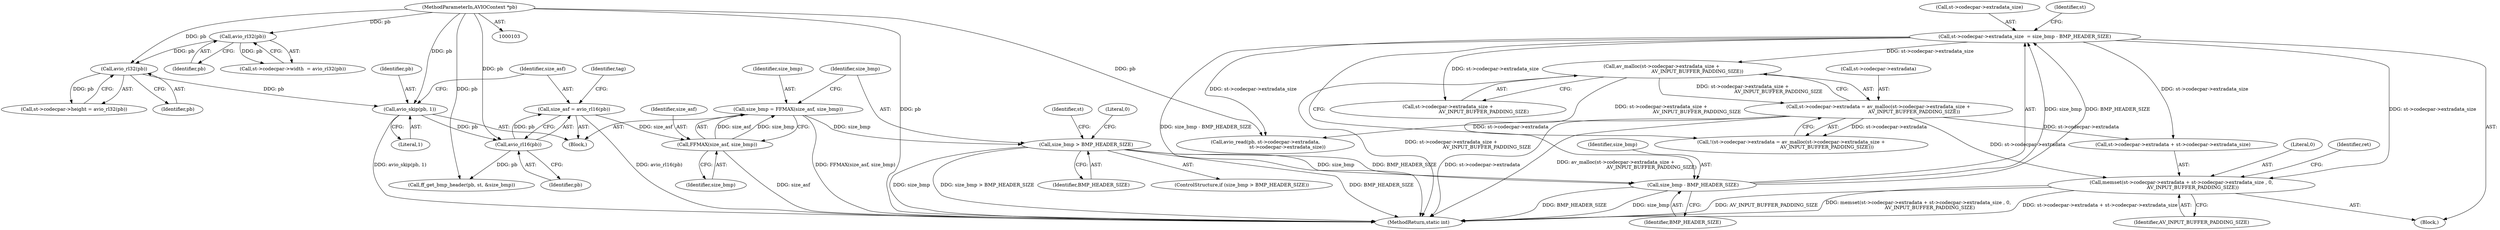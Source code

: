 digraph "1_FFmpeg_2b46ebdbff1d8dec7a3d8ea280a612b91a582869@API" {
"1000203" [label="(Call,memset(st->codecpar->extradata + st->codecpar->extradata_size , 0,\n               AV_INPUT_BUFFER_PADDING_SIZE))"];
"1000178" [label="(Call,st->codecpar->extradata = av_malloc(st->codecpar->extradata_size +\n                                               AV_INPUT_BUFFER_PADDING_SIZE))"];
"1000184" [label="(Call,av_malloc(st->codecpar->extradata_size +\n                                               AV_INPUT_BUFFER_PADDING_SIZE))"];
"1000167" [label="(Call,st->codecpar->extradata_size  = size_bmp - BMP_HEADER_SIZE)"];
"1000173" [label="(Call,size_bmp - BMP_HEADER_SIZE)"];
"1000162" [label="(Call,size_bmp > BMP_HEADER_SIZE)"];
"1000156" [label="(Call,size_bmp = FFMAX(size_asf, size_bmp))"];
"1000158" [label="(Call,FFMAX(size_asf, size_bmp))"];
"1000129" [label="(Call,size_asf = avio_rl16(pb))"];
"1000131" [label="(Call,avio_rl16(pb))"];
"1000126" [label="(Call,avio_skip(pb, 1))"];
"1000124" [label="(Call,avio_rl32(pb))"];
"1000116" [label="(Call,avio_rl32(pb))"];
"1000104" [label="(MethodParameterIn,AVIOContext *pb)"];
"1000185" [label="(Call,st->codecpar->extradata_size +\n                                               AV_INPUT_BUFFER_PADDING_SIZE)"];
"1000160" [label="(Identifier,size_bmp)"];
"1000135" [label="(Call,ff_get_bmp_header(pb, st, &size_bmp))"];
"1000157" [label="(Identifier,size_bmp)"];
"1000104" [label="(MethodParameterIn,AVIOContext *pb)"];
"1000129" [label="(Call,size_asf = avio_rl16(pb))"];
"1000128" [label="(Literal,1)"];
"1000163" [label="(Identifier,size_bmp)"];
"1000156" [label="(Call,size_bmp = FFMAX(size_asf, size_bmp))"];
"1000158" [label="(Call,FFMAX(size_asf, size_bmp))"];
"1000116" [label="(Call,avio_rl32(pb))"];
"1000215" [label="(Literal,0)"];
"1000161" [label="(ControlStructure,if (size_bmp > BMP_HEADER_SIZE))"];
"1000175" [label="(Identifier,BMP_HEADER_SIZE)"];
"1000127" [label="(Identifier,pb)"];
"1000162" [label="(Call,size_bmp > BMP_HEADER_SIZE)"];
"1000132" [label="(Identifier,pb)"];
"1000177" [label="(Call,!(st->codecpar->extradata = av_malloc(st->codecpar->extradata_size +\n                                               AV_INPUT_BUFFER_PADDING_SIZE)))"];
"1000130" [label="(Identifier,size_asf)"];
"1000204" [label="(Call,st->codecpar->extradata + st->codecpar->extradata_size)"];
"1000179" [label="(Call,st->codecpar->extradata)"];
"1000203" [label="(Call,memset(st->codecpar->extradata + st->codecpar->extradata_size , 0,\n               AV_INPUT_BUFFER_PADDING_SIZE))"];
"1000216" [label="(Identifier,AV_INPUT_BUFFER_PADDING_SIZE)"];
"1000125" [label="(Identifier,pb)"];
"1000170" [label="(Identifier,st)"];
"1000165" [label="(Block,)"];
"1000168" [label="(Call,st->codecpar->extradata_size)"];
"1000181" [label="(Identifier,st)"];
"1000167" [label="(Call,st->codecpar->extradata_size  = size_bmp - BMP_HEADER_SIZE)"];
"1000134" [label="(Identifier,tag)"];
"1000159" [label="(Identifier,size_asf)"];
"1000131" [label="(Call,avio_rl16(pb))"];
"1000174" [label="(Identifier,size_bmp)"];
"1000110" [label="(Call,st->codecpar->width  = avio_rl32(pb))"];
"1000164" [label="(Identifier,BMP_HEADER_SIZE)"];
"1000184" [label="(Call,av_malloc(st->codecpar->extradata_size +\n                                               AV_INPUT_BUFFER_PADDING_SIZE))"];
"1000178" [label="(Call,st->codecpar->extradata = av_malloc(st->codecpar->extradata_size +\n                                               AV_INPUT_BUFFER_PADDING_SIZE))"];
"1000173" [label="(Call,size_bmp - BMP_HEADER_SIZE)"];
"1000220" [label="(Identifier,ret)"];
"1000238" [label="(MethodReturn,static int)"];
"1000126" [label="(Call,avio_skip(pb, 1))"];
"1000221" [label="(Call,avio_read(pb, st->codecpar->extradata,\n                             st->codecpar->extradata_size))"];
"1000106" [label="(Block,)"];
"1000237" [label="(Literal,0)"];
"1000118" [label="(Call,st->codecpar->height = avio_rl32(pb))"];
"1000124" [label="(Call,avio_rl32(pb))"];
"1000117" [label="(Identifier,pb)"];
"1000203" -> "1000165"  [label="AST: "];
"1000203" -> "1000216"  [label="CFG: "];
"1000204" -> "1000203"  [label="AST: "];
"1000215" -> "1000203"  [label="AST: "];
"1000216" -> "1000203"  [label="AST: "];
"1000220" -> "1000203"  [label="CFG: "];
"1000203" -> "1000238"  [label="DDG: AV_INPUT_BUFFER_PADDING_SIZE"];
"1000203" -> "1000238"  [label="DDG: memset(st->codecpar->extradata + st->codecpar->extradata_size , 0,\n               AV_INPUT_BUFFER_PADDING_SIZE)"];
"1000203" -> "1000238"  [label="DDG: st->codecpar->extradata + st->codecpar->extradata_size"];
"1000178" -> "1000203"  [label="DDG: st->codecpar->extradata"];
"1000167" -> "1000203"  [label="DDG: st->codecpar->extradata_size"];
"1000178" -> "1000177"  [label="AST: "];
"1000178" -> "1000184"  [label="CFG: "];
"1000179" -> "1000178"  [label="AST: "];
"1000184" -> "1000178"  [label="AST: "];
"1000177" -> "1000178"  [label="CFG: "];
"1000178" -> "1000238"  [label="DDG: st->codecpar->extradata"];
"1000178" -> "1000238"  [label="DDG: av_malloc(st->codecpar->extradata_size +\n                                               AV_INPUT_BUFFER_PADDING_SIZE)"];
"1000178" -> "1000177"  [label="DDG: st->codecpar->extradata"];
"1000184" -> "1000178"  [label="DDG: st->codecpar->extradata_size +\n                                               AV_INPUT_BUFFER_PADDING_SIZE"];
"1000178" -> "1000204"  [label="DDG: st->codecpar->extradata"];
"1000178" -> "1000221"  [label="DDG: st->codecpar->extradata"];
"1000184" -> "1000185"  [label="CFG: "];
"1000185" -> "1000184"  [label="AST: "];
"1000184" -> "1000238"  [label="DDG: st->codecpar->extradata_size +\n                                               AV_INPUT_BUFFER_PADDING_SIZE"];
"1000184" -> "1000177"  [label="DDG: st->codecpar->extradata_size +\n                                               AV_INPUT_BUFFER_PADDING_SIZE"];
"1000167" -> "1000184"  [label="DDG: st->codecpar->extradata_size"];
"1000167" -> "1000165"  [label="AST: "];
"1000167" -> "1000173"  [label="CFG: "];
"1000168" -> "1000167"  [label="AST: "];
"1000173" -> "1000167"  [label="AST: "];
"1000181" -> "1000167"  [label="CFG: "];
"1000167" -> "1000238"  [label="DDG: size_bmp - BMP_HEADER_SIZE"];
"1000173" -> "1000167"  [label="DDG: size_bmp"];
"1000173" -> "1000167"  [label="DDG: BMP_HEADER_SIZE"];
"1000167" -> "1000185"  [label="DDG: st->codecpar->extradata_size"];
"1000167" -> "1000204"  [label="DDG: st->codecpar->extradata_size"];
"1000167" -> "1000221"  [label="DDG: st->codecpar->extradata_size"];
"1000173" -> "1000175"  [label="CFG: "];
"1000174" -> "1000173"  [label="AST: "];
"1000175" -> "1000173"  [label="AST: "];
"1000173" -> "1000238"  [label="DDG: size_bmp"];
"1000173" -> "1000238"  [label="DDG: BMP_HEADER_SIZE"];
"1000162" -> "1000173"  [label="DDG: size_bmp"];
"1000162" -> "1000173"  [label="DDG: BMP_HEADER_SIZE"];
"1000162" -> "1000161"  [label="AST: "];
"1000162" -> "1000164"  [label="CFG: "];
"1000163" -> "1000162"  [label="AST: "];
"1000164" -> "1000162"  [label="AST: "];
"1000170" -> "1000162"  [label="CFG: "];
"1000237" -> "1000162"  [label="CFG: "];
"1000162" -> "1000238"  [label="DDG: BMP_HEADER_SIZE"];
"1000162" -> "1000238"  [label="DDG: size_bmp"];
"1000162" -> "1000238"  [label="DDG: size_bmp > BMP_HEADER_SIZE"];
"1000156" -> "1000162"  [label="DDG: size_bmp"];
"1000156" -> "1000106"  [label="AST: "];
"1000156" -> "1000158"  [label="CFG: "];
"1000157" -> "1000156"  [label="AST: "];
"1000158" -> "1000156"  [label="AST: "];
"1000163" -> "1000156"  [label="CFG: "];
"1000156" -> "1000238"  [label="DDG: FFMAX(size_asf, size_bmp)"];
"1000158" -> "1000156"  [label="DDG: size_asf"];
"1000158" -> "1000156"  [label="DDG: size_bmp"];
"1000158" -> "1000160"  [label="CFG: "];
"1000159" -> "1000158"  [label="AST: "];
"1000160" -> "1000158"  [label="AST: "];
"1000158" -> "1000238"  [label="DDG: size_asf"];
"1000129" -> "1000158"  [label="DDG: size_asf"];
"1000129" -> "1000106"  [label="AST: "];
"1000129" -> "1000131"  [label="CFG: "];
"1000130" -> "1000129"  [label="AST: "];
"1000131" -> "1000129"  [label="AST: "];
"1000134" -> "1000129"  [label="CFG: "];
"1000129" -> "1000238"  [label="DDG: avio_rl16(pb)"];
"1000131" -> "1000129"  [label="DDG: pb"];
"1000131" -> "1000132"  [label="CFG: "];
"1000132" -> "1000131"  [label="AST: "];
"1000126" -> "1000131"  [label="DDG: pb"];
"1000104" -> "1000131"  [label="DDG: pb"];
"1000131" -> "1000135"  [label="DDG: pb"];
"1000126" -> "1000106"  [label="AST: "];
"1000126" -> "1000128"  [label="CFG: "];
"1000127" -> "1000126"  [label="AST: "];
"1000128" -> "1000126"  [label="AST: "];
"1000130" -> "1000126"  [label="CFG: "];
"1000126" -> "1000238"  [label="DDG: avio_skip(pb, 1)"];
"1000124" -> "1000126"  [label="DDG: pb"];
"1000104" -> "1000126"  [label="DDG: pb"];
"1000124" -> "1000118"  [label="AST: "];
"1000124" -> "1000125"  [label="CFG: "];
"1000125" -> "1000124"  [label="AST: "];
"1000118" -> "1000124"  [label="CFG: "];
"1000124" -> "1000118"  [label="DDG: pb"];
"1000116" -> "1000124"  [label="DDG: pb"];
"1000104" -> "1000124"  [label="DDG: pb"];
"1000116" -> "1000110"  [label="AST: "];
"1000116" -> "1000117"  [label="CFG: "];
"1000117" -> "1000116"  [label="AST: "];
"1000110" -> "1000116"  [label="CFG: "];
"1000116" -> "1000110"  [label="DDG: pb"];
"1000104" -> "1000116"  [label="DDG: pb"];
"1000104" -> "1000103"  [label="AST: "];
"1000104" -> "1000238"  [label="DDG: pb"];
"1000104" -> "1000135"  [label="DDG: pb"];
"1000104" -> "1000221"  [label="DDG: pb"];
}
